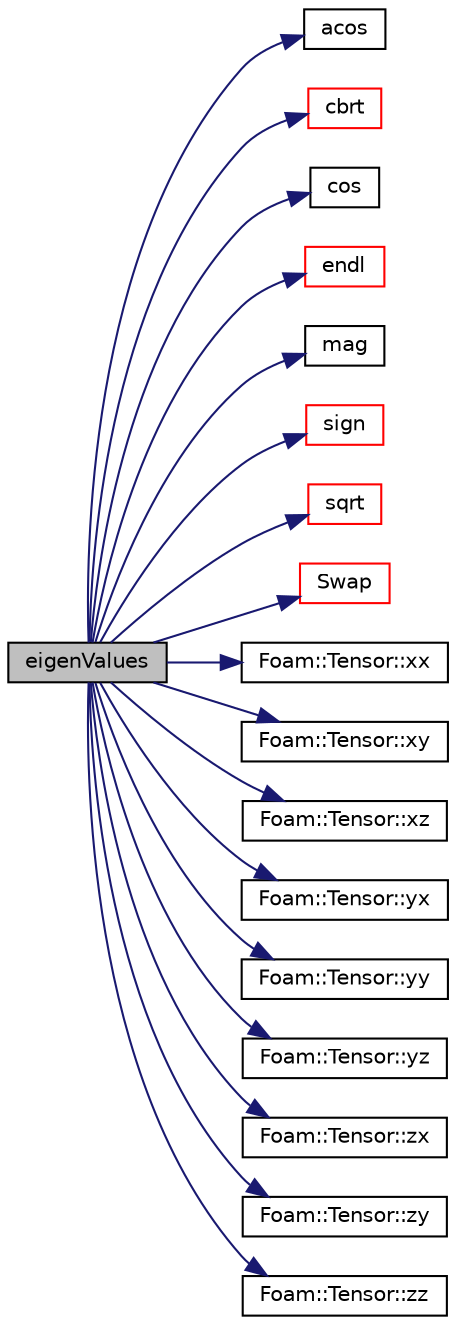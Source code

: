 digraph "eigenValues"
{
  bgcolor="transparent";
  edge [fontname="Helvetica",fontsize="10",labelfontname="Helvetica",labelfontsize="10"];
  node [fontname="Helvetica",fontsize="10",shape=record];
  rankdir="LR";
  Node1 [label="eigenValues",height=0.2,width=0.4,color="black", fillcolor="grey75", style="filled", fontcolor="black"];
  Node1 -> Node2 [color="midnightblue",fontsize="10",style="solid",fontname="Helvetica"];
  Node2 [label="acos",height=0.2,width=0.4,color="black",URL="$a10725.html#af1788b4e662ef398105742fd8bc861fc"];
  Node1 -> Node3 [color="midnightblue",fontsize="10",style="solid",fontname="Helvetica"];
  Node3 [label="cbrt",height=0.2,width=0.4,color="red",URL="$a10725.html#aca0b7feea326c0e1e9e04078a319d019"];
  Node1 -> Node4 [color="midnightblue",fontsize="10",style="solid",fontname="Helvetica"];
  Node4 [label="cos",height=0.2,width=0.4,color="black",URL="$a10725.html#aebb41a148f7cf44b63e12f69e487e49f"];
  Node1 -> Node5 [color="midnightblue",fontsize="10",style="solid",fontname="Helvetica"];
  Node5 [label="endl",height=0.2,width=0.4,color="red",URL="$a10725.html#a2db8fe02a0d3909e9351bb4275b23ce4",tooltip="Add newline and flush stream. "];
  Node1 -> Node6 [color="midnightblue",fontsize="10",style="solid",fontname="Helvetica"];
  Node6 [label="mag",height=0.2,width=0.4,color="black",URL="$a10725.html#a929da2a3fdcf3dacbbe0487d3a330dae"];
  Node1 -> Node7 [color="midnightblue",fontsize="10",style="solid",fontname="Helvetica"];
  Node7 [label="sign",height=0.2,width=0.4,color="red",URL="$a10725.html#a221fd301d6c49c5bd4a6c0f5ccb893b2"];
  Node1 -> Node8 [color="midnightblue",fontsize="10",style="solid",fontname="Helvetica"];
  Node8 [label="sqrt",height=0.2,width=0.4,color="red",URL="$a10725.html#a8616bd62eebf2342a80222fecb1bda71"];
  Node1 -> Node9 [color="midnightblue",fontsize="10",style="solid",fontname="Helvetica"];
  Node9 [label="Swap",height=0.2,width=0.4,color="red",URL="$a10725.html#ac6e6a40a7bda559df02d5ab6cc6f7e00"];
  Node1 -> Node10 [color="midnightblue",fontsize="10",style="solid",fontname="Helvetica"];
  Node10 [label="Foam::Tensor::xx",height=0.2,width=0.4,color="black",URL="$a02561.html#adefeff2f0e457c0e62a5e9d1292e3569"];
  Node1 -> Node11 [color="midnightblue",fontsize="10",style="solid",fontname="Helvetica"];
  Node11 [label="Foam::Tensor::xy",height=0.2,width=0.4,color="black",URL="$a02561.html#a9eba447e6738c78e6b0694c15b09236e"];
  Node1 -> Node12 [color="midnightblue",fontsize="10",style="solid",fontname="Helvetica"];
  Node12 [label="Foam::Tensor::xz",height=0.2,width=0.4,color="black",URL="$a02561.html#a217bb40fe6bbc4fd0d1f61fb1585d47e"];
  Node1 -> Node13 [color="midnightblue",fontsize="10",style="solid",fontname="Helvetica"];
  Node13 [label="Foam::Tensor::yx",height=0.2,width=0.4,color="black",URL="$a02561.html#a6db6b3dd02257844bb6fc0b9bf95ff5c"];
  Node1 -> Node14 [color="midnightblue",fontsize="10",style="solid",fontname="Helvetica"];
  Node14 [label="Foam::Tensor::yy",height=0.2,width=0.4,color="black",URL="$a02561.html#a1fabd792063b2f2c0c53693512a5baeb"];
  Node1 -> Node15 [color="midnightblue",fontsize="10",style="solid",fontname="Helvetica"];
  Node15 [label="Foam::Tensor::yz",height=0.2,width=0.4,color="black",URL="$a02561.html#aded7c943a25c96a9b28f63116b1060c8"];
  Node1 -> Node16 [color="midnightblue",fontsize="10",style="solid",fontname="Helvetica"];
  Node16 [label="Foam::Tensor::zx",height=0.2,width=0.4,color="black",URL="$a02561.html#a7222a378de92a8c4aef02b0c26d33dcd"];
  Node1 -> Node17 [color="midnightblue",fontsize="10",style="solid",fontname="Helvetica"];
  Node17 [label="Foam::Tensor::zy",height=0.2,width=0.4,color="black",URL="$a02561.html#ab6046e7336c8423b79112ae4b13e66ca"];
  Node1 -> Node18 [color="midnightblue",fontsize="10",style="solid",fontname="Helvetica"];
  Node18 [label="Foam::Tensor::zz",height=0.2,width=0.4,color="black",URL="$a02561.html#ad557e07a1361f2a9875b25deead0beb8"];
}

